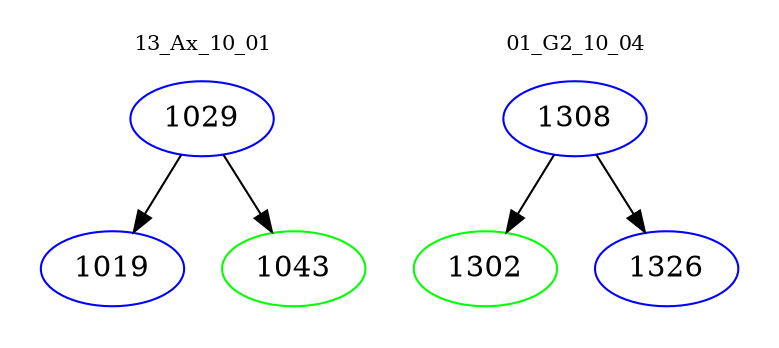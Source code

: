 digraph{
subgraph cluster_0 {
color = white
label = "13_Ax_10_01";
fontsize=10;
T0_1029 [label="1029", color="blue"]
T0_1029 -> T0_1019 [color="black"]
T0_1019 [label="1019", color="blue"]
T0_1029 -> T0_1043 [color="black"]
T0_1043 [label="1043", color="green"]
}
subgraph cluster_1 {
color = white
label = "01_G2_10_04";
fontsize=10;
T1_1308 [label="1308", color="blue"]
T1_1308 -> T1_1302 [color="black"]
T1_1302 [label="1302", color="green"]
T1_1308 -> T1_1326 [color="black"]
T1_1326 [label="1326", color="blue"]
}
}
